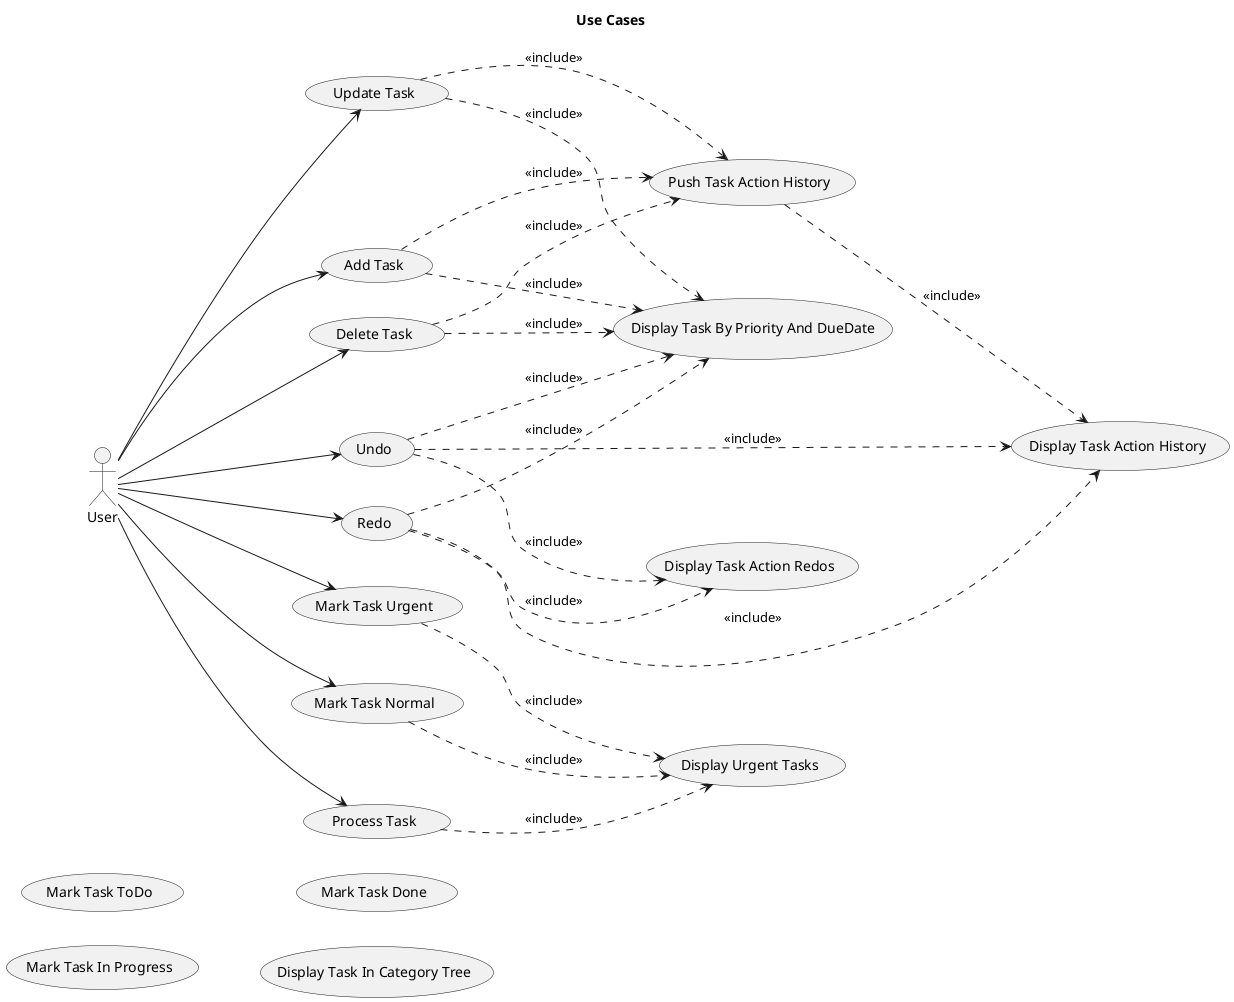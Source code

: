 @startuml UseCases
    left to right direction
    title Use Cases

actor User

usecase "Add Task" as UC101
usecase "Update Task" as UC102
usecase "Delete Task" as UC103
usecase "Display Task By Priority And DueDate" as UC104

usecase "Push Task Action History" as UC201
usecase "Undo" as UC202
usecase "Redo" as UC203
usecase "Display Task Action History" as UC204
usecase "Display Task Action Redos" as UC205

usecase "Mark Task Urgent" as UC301
usecase "Mark Task Normal" as UC302
usecase "Display Urgent Tasks" as UC303
usecase "Process Task" as UC304

usecase "Mark Task ToDo" as UC402
usecase "Mark Task In Progress" as UC403
usecase "Mark Task Done" as UC404

usecase "Display Task In Category Tree" as UC501

User --> UC101
    UC101 ..> UC104 : <<include>>
    UC101 ..> UC201 : <<include>>
User --> UC102
    UC102 ..> UC104 : <<include>>
    UC102 ..> UC201 : <<include>>
User --> UC103
    UC103 ..> UC104 : <<include>>
    UC103 ..> UC201 : <<include>>
    
    UC201 ..> UC204 : <<include>>

User --> UC202
    UC202 ..> UC104 : <<include>>
    UC202 ..> UC204 : <<include>>
    UC202 ..> UC205 : <<include>>
User --> UC203
    UC203 ..> UC104 : <<include>>
    UC203 ..> UC204 : <<include>>
    UC203 ..> UC205 : <<include>>

User --> UC301
    UC301 ..> UC303 : <<include>>
User --> UC302
    UC302 ..> UC303 : <<include>>
User --> UC304
    UC304 ..> UC303 : <<include>>
@enduml